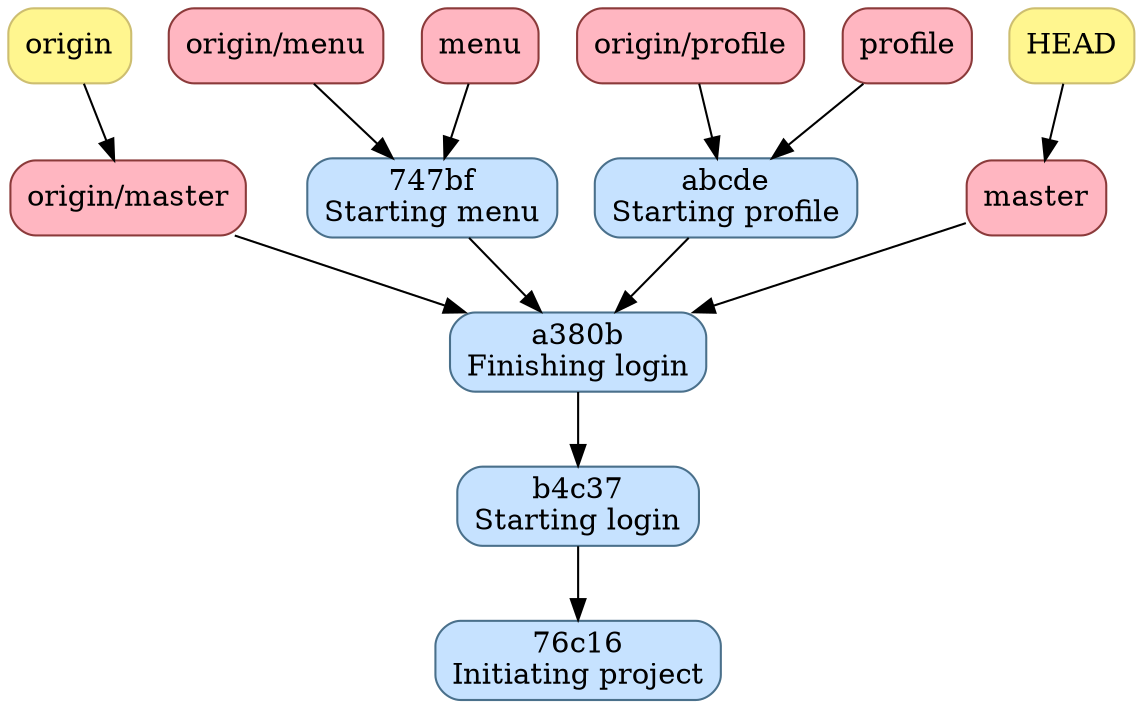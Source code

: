 digraph "git history" {
	"master" [shape="box",style="rounded,filled",color="indianred4", fillcolor="lightpink", label="master"];
	"master" -> "a380b";
	"HEAD" [shape="box",style="rounded,filled",color="lightgoldenrod3", fillcolor="khaki1", label="HEAD"];
	"HEAD" -> "master";

	"origin/master" [shape="box",style="rounded,filled",color="indianred4", fillcolor="lightpink", label="origin/master"];
	"origin/master" -> "a380b";
	"origin" [shape="box",style="rounded,filled",color="lightgoldenrod3", fillcolor="khaki1", label="origin"];
	"origin" -> "origin/master";

	"76c16" [shape="box",style="rounded,filled",color="skyblue4", fillcolor="slategray1", label="76c16\nInitiating project"];
	"b4c37" [shape="box",style="rounded,filled",color="skyblue4", fillcolor="slategray1", label="b4c37\nStarting login"];
	"b4c37" -> "76c16";
	"a380b" [shape="box",style="rounded,filled",color="skyblue4", fillcolor="slategray1", label="a380b\nFinishing login"];
	"a380b" -> "b4c37";

	"747bf" [shape="box",style="rounded,filled",color="skyblue4", fillcolor="slategray1", label="747bf\nStarting menu"];
	"abcde" [shape="box",style="rounded,filled",color="skyblue4", fillcolor="slategray1", label="abcde\nStarting profile"];
	"747bf" -> "a380b";
	"abcde" -> "a380b";

	"origin/menu" [shape="box",style="rounded,filled",color="indianred4", fillcolor="lightpink", label="origin/menu"];
	"origin/menu" -> "747bf";

	"origin/profile" [shape="box",style="rounded,filled",color="indianred4", fillcolor="lightpink", label="origin/profile"];
	"origin/profile" -> "abcde";

	"menu" [shape="box",style="rounded,filled",color="indianred4", fillcolor="lightpink", label="menu"];
	"menu" -> "747bf";

	"profile" [shape="box",style="rounded,filled",color="indianred4", fillcolor="lightpink", label="profile"];
	"profile" -> "abcde";
}
